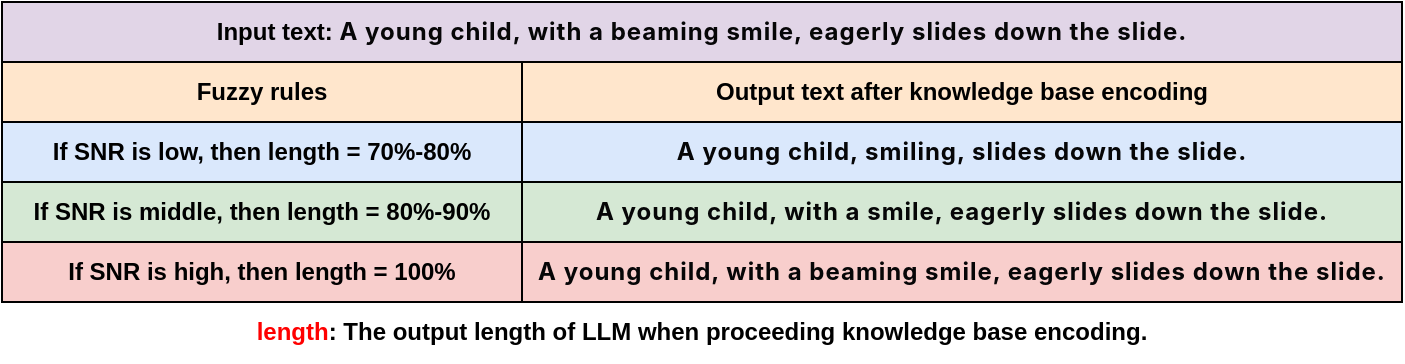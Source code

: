 <mxfile version="24.7.6">
  <diagram name="第 1 页" id="i78vZYNMH3eGaz_cFO28">
    <mxGraphModel dx="788" dy="-1253" grid="1" gridSize="10" guides="1" tooltips="1" connect="1" arrows="1" fold="1" page="1" pageScale="1" pageWidth="1169" pageHeight="827" math="0" shadow="0">
      <root>
        <mxCell id="0" />
        <mxCell id="1" parent="0" />
        <mxCell id="d0C482hEBYlxyHOYFQJg-1" value="&lt;span style=&quot;font-size: 12px; font-weight: 700;&quot;&gt;Input text:&amp;nbsp;&lt;/span&gt;&lt;b style=&quot;white-space-collapse: preserve; color: rgb(6, 6, 7); font-family: -apple-system, blinkmacsystemfont, &amp;quot;Helvetica Neue&amp;quot;, helvetica, &amp;quot;segoe ui&amp;quot;, arial, roboto, &amp;quot;PingFang SC&amp;quot;, miui, &amp;quot;Hiragino Sans GB&amp;quot;, &amp;quot;Microsoft Yahei&amp;quot;, sans-serif; font-size: 12px; letter-spacing: 0.5px;&quot;&gt;A young child, with a beaming smile, eagerly slides down the slide.&lt;/b&gt;" style="rounded=0;whiteSpace=wrap;html=1;fillColor=#e1d5e7;strokeColor=default;fontSize=12;align=center;" parent="1" vertex="1">
          <mxGeometry x="220" y="1830" width="700" height="30" as="geometry" />
        </mxCell>
        <mxCell id="d0C482hEBYlxyHOYFQJg-2" value="&lt;b style=&quot;font-size: 12px;&quot;&gt;&lt;font style=&quot;font-size: 12px;&quot;&gt;If SNR is low,&amp;nbsp;&lt;/font&gt;&lt;/b&gt;&lt;b style=&quot;font-size: 12px;&quot;&gt;&lt;font style=&quot;font-size: 12px;&quot;&gt;then length = 70%-80%&lt;/font&gt;&lt;/b&gt;" style="rounded=0;whiteSpace=wrap;html=1;fillColor=#dae8fc;strokeColor=default;fontSize=12;align=center;" parent="1" vertex="1">
          <mxGeometry x="220" y="1890" width="260" height="30" as="geometry" />
        </mxCell>
        <mxCell id="d0C482hEBYlxyHOYFQJg-5" value="&lt;b style=&quot;font-size: 12px;&quot;&gt;&lt;font style=&quot;font-size: 12px;&quot;&gt;Output text after knowledge base encoding&lt;/font&gt;&lt;/b&gt;" style="rounded=0;whiteSpace=wrap;html=1;fillColor=#ffe6cc;strokeColor=default;fontSize=12;align=center;" parent="1" vertex="1">
          <mxGeometry x="480" y="1860" width="440" height="30" as="geometry" />
        </mxCell>
        <mxCell id="d0C482hEBYlxyHOYFQJg-7" value="&lt;font face=&quot;-apple-system, blinkmacsystemfont, Helvetica Neue, helvetica, segoe ui, arial, roboto, PingFang SC, miui, Hiragino Sans GB, Microsoft Yahei, sans-serif&quot; color=&quot;#060607&quot;&gt;&lt;span style=&quot;letter-spacing: 0.5px; white-space-collapse: preserve;&quot;&gt;&lt;b&gt;A young child, smiling, slides down the slide.&lt;/b&gt;&lt;/span&gt;&lt;/font&gt;" style="rounded=0;whiteSpace=wrap;html=1;fillColor=#dae8fc;strokeColor=default;fontSize=12;align=center;" parent="1" vertex="1">
          <mxGeometry x="480" y="1890" width="440" height="30" as="geometry" />
        </mxCell>
        <mxCell id="d0C482hEBYlxyHOYFQJg-8" value="&lt;b style=&quot;white-space-collapse: preserve; color: rgb(6, 6, 7); font-family: -apple-system, blinkmacsystemfont, &amp;quot;Helvetica Neue&amp;quot;, helvetica, &amp;quot;segoe ui&amp;quot;, arial, roboto, &amp;quot;PingFang SC&amp;quot;, miui, &amp;quot;Hiragino Sans GB&amp;quot;, &amp;quot;Microsoft Yahei&amp;quot;, sans-serif; font-size: 12px; letter-spacing: 0.5px;&quot;&gt;A young child, with a beaming smile, eagerly slides down the slide.&lt;/b&gt;" style="rounded=0;whiteSpace=wrap;html=1;fillColor=#f8cecc;strokeColor=default;fontSize=12;align=center;" parent="1" vertex="1">
          <mxGeometry x="480" y="1950" width="440" height="30" as="geometry" />
        </mxCell>
        <mxCell id="d0C482hEBYlxyHOYFQJg-9" value="&lt;b style=&quot;white-space-collapse: preserve; color: rgb(6, 6, 7); font-family: -apple-system, blinkmacsystemfont, &amp;quot;Helvetica Neue&amp;quot;, helvetica, &amp;quot;segoe ui&amp;quot;, arial, roboto, &amp;quot;PingFang SC&amp;quot;, miui, &amp;quot;Hiragino Sans GB&amp;quot;, &amp;quot;Microsoft Yahei&amp;quot;, sans-serif; letter-spacing: 0.5px;&quot;&gt;A young child, with a smile, &lt;/b&gt;&lt;b style=&quot;white-space-collapse: preserve; color: rgb(6, 6, 7); font-family: -apple-system, blinkmacsystemfont, &amp;quot;Helvetica Neue&amp;quot;, helvetica, &amp;quot;segoe ui&amp;quot;, arial, roboto, &amp;quot;PingFang SC&amp;quot;, miui, &amp;quot;Hiragino Sans GB&amp;quot;, &amp;quot;Microsoft Yahei&amp;quot;, sans-serif; letter-spacing: 0.5px;&quot;&gt;eagerly &lt;/b&gt;&lt;b style=&quot;white-space-collapse: preserve; color: rgb(6, 6, 7); font-family: -apple-system, blinkmacsystemfont, &amp;quot;Helvetica Neue&amp;quot;, helvetica, &amp;quot;segoe ui&amp;quot;, arial, roboto, &amp;quot;PingFang SC&amp;quot;, miui, &amp;quot;Hiragino Sans GB&amp;quot;, &amp;quot;Microsoft Yahei&amp;quot;, sans-serif; letter-spacing: 0.5px;&quot;&gt;slides down the slide.&lt;/b&gt;" style="rounded=0;whiteSpace=wrap;html=1;fillColor=#d5e8d4;strokeColor=default;fontSize=12;align=center;" parent="1" vertex="1">
          <mxGeometry x="480" y="1920" width="440" height="30" as="geometry" />
        </mxCell>
        <mxCell id="DJXnYnMKUjLRa2AK-GMz-1" value="&lt;b style=&quot;font-size: 12px;&quot;&gt;&lt;font style=&quot;font-size: 12px;&quot;&gt;Fuzzy rules&lt;/font&gt;&lt;/b&gt;" style="rounded=0;whiteSpace=wrap;html=1;fillColor=#ffe6cc;strokeColor=default;fontSize=12;align=center;" parent="1" vertex="1">
          <mxGeometry x="220" y="1860" width="260" height="30" as="geometry" />
        </mxCell>
        <mxCell id="DJXnYnMKUjLRa2AK-GMz-2" value="&lt;b style=&quot;font-size: 12px;&quot;&gt;&lt;font style=&quot;font-size: 12px;&quot;&gt;If SNR is middle,&amp;nbsp;&lt;/font&gt;&lt;/b&gt;&lt;b style=&quot;font-size: 12px;&quot;&gt;&lt;font style=&quot;font-size: 12px;&quot;&gt;then length = 80%-90%&lt;/font&gt;&lt;/b&gt;" style="rounded=0;whiteSpace=wrap;html=1;fillColor=#d5e8d4;strokeColor=default;fontSize=12;align=center;" parent="1" vertex="1">
          <mxGeometry x="220" y="1920" width="260" height="30" as="geometry" />
        </mxCell>
        <mxCell id="DJXnYnMKUjLRa2AK-GMz-3" value="&lt;b style=&quot;font-size: 12px;&quot;&gt;&lt;font style=&quot;font-size: 12px;&quot;&gt;If SNR is high, then length = 100%&lt;/font&gt;&lt;/b&gt;" style="rounded=0;whiteSpace=wrap;html=1;fillColor=#f8cecc;strokeColor=default;fontSize=12;align=center;" parent="1" vertex="1">
          <mxGeometry x="220" y="1950" width="260" height="30" as="geometry" />
        </mxCell>
        <mxCell id="kfJYbJEfUFsbAKyAoI0t-1" value="&lt;b&gt;&lt;font color=&quot;#ff0000&quot;&gt;length&lt;/font&gt;:&amp;nbsp;The output length of LLM when proceeding knowledge base encoding.&lt;/b&gt;" style="text;html=1;align=center;verticalAlign=middle;whiteSpace=wrap;rounded=0;" vertex="1" parent="1">
          <mxGeometry x="330" y="1980" width="480" height="30" as="geometry" />
        </mxCell>
      </root>
    </mxGraphModel>
  </diagram>
</mxfile>
